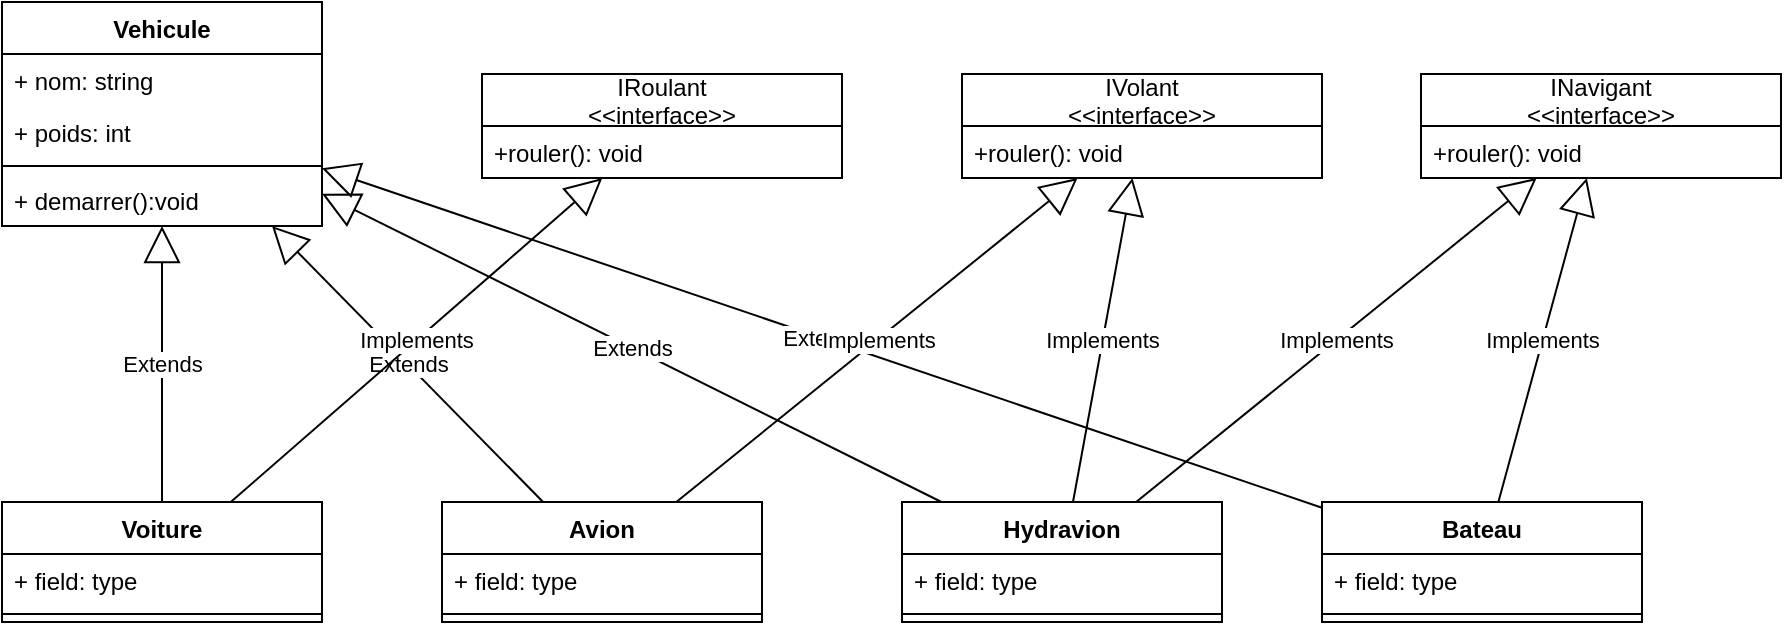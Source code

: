 <mxfile version="13.3.5" type="device"><diagram id="Wcb6A0KPfsncGAN8k73m" name="Page-1"><mxGraphModel dx="1024" dy="1692" grid="1" gridSize="10" guides="1" tooltips="1" connect="1" arrows="1" fold="1" page="1" pageScale="1" pageWidth="850" pageHeight="1100" math="0" shadow="0"><root><mxCell id="0"/><mxCell id="1" parent="0"/><mxCell id="2" value="Voiture" style="swimlane;fontStyle=1;align=center;verticalAlign=top;childLayout=stackLayout;horizontal=1;startSize=26;horizontalStack=0;resizeParent=1;resizeParentMax=0;resizeLast=0;collapsible=1;marginBottom=0;" parent="1" vertex="1"><mxGeometry x="140" y="170" width="160" height="60" as="geometry"/></mxCell><mxCell id="3" value="+ field: type" style="text;strokeColor=none;fillColor=none;align=left;verticalAlign=top;spacingLeft=4;spacingRight=4;overflow=hidden;rotatable=0;points=[[0,0.5],[1,0.5]];portConstraint=eastwest;" parent="2" vertex="1"><mxGeometry y="26" width="160" height="26" as="geometry"/></mxCell><mxCell id="4" value="" style="line;strokeWidth=1;fillColor=none;align=left;verticalAlign=middle;spacingTop=-1;spacingLeft=3;spacingRight=3;rotatable=0;labelPosition=right;points=[];portConstraint=eastwest;" parent="2" vertex="1"><mxGeometry y="52" width="160" height="8" as="geometry"/></mxCell><mxCell id="6" value="Avion" style="swimlane;fontStyle=1;align=center;verticalAlign=top;childLayout=stackLayout;horizontal=1;startSize=26;horizontalStack=0;resizeParent=1;resizeParentMax=0;resizeLast=0;collapsible=1;marginBottom=0;" parent="1" vertex="1"><mxGeometry x="360" y="170" width="160" height="60" as="geometry"/></mxCell><mxCell id="7" value="+ field: type" style="text;strokeColor=none;fillColor=none;align=left;verticalAlign=top;spacingLeft=4;spacingRight=4;overflow=hidden;rotatable=0;points=[[0,0.5],[1,0.5]];portConstraint=eastwest;" parent="6" vertex="1"><mxGeometry y="26" width="160" height="26" as="geometry"/></mxCell><mxCell id="8" value="" style="line;strokeWidth=1;fillColor=none;align=left;verticalAlign=middle;spacingTop=-1;spacingLeft=3;spacingRight=3;rotatable=0;labelPosition=right;points=[];portConstraint=eastwest;" parent="6" vertex="1"><mxGeometry y="52" width="160" height="8" as="geometry"/></mxCell><mxCell id="10" value="Hydravion" style="swimlane;fontStyle=1;align=center;verticalAlign=top;childLayout=stackLayout;horizontal=1;startSize=26;horizontalStack=0;resizeParent=1;resizeParentMax=0;resizeLast=0;collapsible=1;marginBottom=0;" parent="1" vertex="1"><mxGeometry x="590" y="170" width="160" height="60" as="geometry"/></mxCell><mxCell id="11" value="+ field: type" style="text;strokeColor=none;fillColor=none;align=left;verticalAlign=top;spacingLeft=4;spacingRight=4;overflow=hidden;rotatable=0;points=[[0,0.5],[1,0.5]];portConstraint=eastwest;" parent="10" vertex="1"><mxGeometry y="26" width="160" height="26" as="geometry"/></mxCell><mxCell id="12" value="" style="line;strokeWidth=1;fillColor=none;align=left;verticalAlign=middle;spacingTop=-1;spacingLeft=3;spacingRight=3;rotatable=0;labelPosition=right;points=[];portConstraint=eastwest;" parent="10" vertex="1"><mxGeometry y="52" width="160" height="8" as="geometry"/></mxCell><mxCell id="14" value="Bateau" style="swimlane;fontStyle=1;align=center;verticalAlign=top;childLayout=stackLayout;horizontal=1;startSize=26;horizontalStack=0;resizeParent=1;resizeParentMax=0;resizeLast=0;collapsible=1;marginBottom=0;" parent="1" vertex="1"><mxGeometry x="800" y="170" width="160" height="60" as="geometry"/></mxCell><mxCell id="15" value="+ field: type" style="text;strokeColor=none;fillColor=none;align=left;verticalAlign=top;spacingLeft=4;spacingRight=4;overflow=hidden;rotatable=0;points=[[0,0.5],[1,0.5]];portConstraint=eastwest;" parent="14" vertex="1"><mxGeometry y="26" width="160" height="26" as="geometry"/></mxCell><mxCell id="16" value="" style="line;strokeWidth=1;fillColor=none;align=left;verticalAlign=middle;spacingTop=-1;spacingLeft=3;spacingRight=3;rotatable=0;labelPosition=right;points=[];portConstraint=eastwest;" parent="14" vertex="1"><mxGeometry y="52" width="160" height="8" as="geometry"/></mxCell><mxCell id="39" value="IRoulant &#10;&lt;&lt;interface&gt;&gt;" style="swimlane;fontStyle=0;childLayout=stackLayout;horizontal=1;startSize=26;fillColor=none;horizontalStack=0;resizeParent=1;resizeParentMax=0;resizeLast=0;collapsible=1;marginBottom=0;" parent="1" vertex="1"><mxGeometry x="380" y="-44" width="180" height="52" as="geometry"/></mxCell><mxCell id="40" value="+rouler(): void" style="text;strokeColor=none;fillColor=none;align=left;verticalAlign=top;spacingLeft=4;spacingRight=4;overflow=hidden;rotatable=0;points=[[0,0.5],[1,0.5]];portConstraint=eastwest;" parent="39" vertex="1"><mxGeometry y="26" width="180" height="26" as="geometry"/></mxCell><mxCell id="44" value="IVolant&#10;&lt;&lt;interface&gt;&gt;" style="swimlane;fontStyle=0;childLayout=stackLayout;horizontal=1;startSize=26;fillColor=none;horizontalStack=0;resizeParent=1;resizeParentMax=0;resizeLast=0;collapsible=1;marginBottom=0;" parent="1" vertex="1"><mxGeometry x="620" y="-44" width="180" height="52" as="geometry"/></mxCell><mxCell id="45" value="+rouler(): void" style="text;strokeColor=none;fillColor=none;align=left;verticalAlign=top;spacingLeft=4;spacingRight=4;overflow=hidden;rotatable=0;points=[[0,0.5],[1,0.5]];portConstraint=eastwest;" parent="44" vertex="1"><mxGeometry y="26" width="180" height="26" as="geometry"/></mxCell><mxCell id="46" value="INavigant&#10;&lt;&lt;interface&gt;&gt;" style="swimlane;fontStyle=0;childLayout=stackLayout;horizontal=1;startSize=26;fillColor=none;horizontalStack=0;resizeParent=1;resizeParentMax=0;resizeLast=0;collapsible=1;marginBottom=0;" parent="1" vertex="1"><mxGeometry x="849.5" y="-44" width="180" height="52" as="geometry"/></mxCell><mxCell id="47" value="+rouler(): void" style="text;strokeColor=none;fillColor=none;align=left;verticalAlign=top;spacingLeft=4;spacingRight=4;overflow=hidden;rotatable=0;points=[[0,0.5],[1,0.5]];portConstraint=eastwest;" parent="46" vertex="1"><mxGeometry y="26" width="180" height="26" as="geometry"/></mxCell><mxCell id="49" value="Extends" style="endArrow=block;endSize=16;endFill=0;html=1;" parent="1" source="2" target="Pl_jg1CBk8mUpJBevVnC-69" edge="1"><mxGeometry width="160" relative="1" as="geometry"><mxPoint x="180" y="110" as="sourcePoint"/><mxPoint x="215.915" y="8" as="targetPoint"/></mxGeometry></mxCell><mxCell id="50" value="Extends" style="endArrow=block;endSize=16;endFill=0;html=1;" parent="1" source="6" target="Pl_jg1CBk8mUpJBevVnC-69" edge="1"><mxGeometry width="160" relative="1" as="geometry"><mxPoint x="233.723" y="180" as="sourcePoint"/><mxPoint x="256.17" y="8" as="targetPoint"/></mxGeometry></mxCell><mxCell id="51" value="Extends" style="endArrow=block;endSize=16;endFill=0;html=1;" parent="1" source="10" target="Pl_jg1CBk8mUpJBevVnC-69" edge="1"><mxGeometry width="160" relative="1" as="geometry"><mxPoint x="412.771" y="180" as="sourcePoint"/><mxPoint x="298.255" y="8" as="targetPoint"/></mxGeometry></mxCell><mxCell id="52" value="Extends" style="endArrow=block;endSize=16;endFill=0;html=1;" parent="1" source="14" target="Pl_jg1CBk8mUpJBevVnC-69" edge="1"><mxGeometry width="160" relative="1" as="geometry"><mxPoint x="600" y="180.023" as="sourcePoint"/><mxPoint x="300" y="-4.962" as="targetPoint"/></mxGeometry></mxCell><mxCell id="54" value="Implements" style="endArrow=block;endSize=16;endFill=0;html=1;" parent="1" source="2" target="39" edge="1"><mxGeometry width="160" relative="1" as="geometry"><mxPoint x="810" y="194.125" as="sourcePoint"/><mxPoint x="330" y="20.875" as="targetPoint"/></mxGeometry></mxCell><mxCell id="55" value="Implements" style="endArrow=block;endSize=16;endFill=0;html=1;" parent="1" source="10" target="44" edge="1"><mxGeometry width="160" relative="1" as="geometry"><mxPoint x="276.537" y="180" as="sourcePoint"/><mxPoint x="451.861" y="18" as="targetPoint"/></mxGeometry></mxCell><mxCell id="56" value="Implements" style="endArrow=block;endSize=16;endFill=0;html=1;" parent="1" source="6" target="44" edge="1"><mxGeometry width="160" relative="1" as="geometry"><mxPoint x="687.446" y="180" as="sourcePoint"/><mxPoint x="715.498" y="18" as="targetPoint"/></mxGeometry></mxCell><mxCell id="59" value="Implements" style="endArrow=block;endSize=16;endFill=0;html=1;" parent="1" source="10" target="46" edge="1"><mxGeometry width="160" relative="1" as="geometry"><mxPoint x="687.446" y="180" as="sourcePoint"/><mxPoint x="715.498" y="18" as="targetPoint"/></mxGeometry></mxCell><mxCell id="60" value="Implements" style="endArrow=block;endSize=16;endFill=0;html=1;" parent="1" source="14" target="46" edge="1"><mxGeometry width="160" relative="1" as="geometry"><mxPoint x="730.167" y="180" as="sourcePoint"/><mxPoint x="919.167" y="18" as="targetPoint"/></mxGeometry></mxCell><mxCell id="Pl_jg1CBk8mUpJBevVnC-69" value="Vehicule" style="swimlane;fontStyle=1;align=center;verticalAlign=top;childLayout=stackLayout;horizontal=1;startSize=26;horizontalStack=0;resizeParent=1;resizeParentMax=0;resizeLast=0;collapsible=1;marginBottom=0;" vertex="1" parent="1"><mxGeometry x="140" y="-80" width="160" height="112" as="geometry"/></mxCell><mxCell id="Pl_jg1CBk8mUpJBevVnC-70" value="+ nom: string" style="text;strokeColor=none;fillColor=none;align=left;verticalAlign=top;spacingLeft=4;spacingRight=4;overflow=hidden;rotatable=0;points=[[0,0.5],[1,0.5]];portConstraint=eastwest;" vertex="1" parent="Pl_jg1CBk8mUpJBevVnC-69"><mxGeometry y="26" width="160" height="26" as="geometry"/></mxCell><mxCell id="Pl_jg1CBk8mUpJBevVnC-73" value="+ poids: int" style="text;strokeColor=none;fillColor=none;align=left;verticalAlign=top;spacingLeft=4;spacingRight=4;overflow=hidden;rotatable=0;points=[[0,0.5],[1,0.5]];portConstraint=eastwest;" vertex="1" parent="Pl_jg1CBk8mUpJBevVnC-69"><mxGeometry y="52" width="160" height="26" as="geometry"/></mxCell><mxCell id="Pl_jg1CBk8mUpJBevVnC-71" value="" style="line;strokeWidth=1;fillColor=none;align=left;verticalAlign=middle;spacingTop=-1;spacingLeft=3;spacingRight=3;rotatable=0;labelPosition=right;points=[];portConstraint=eastwest;" vertex="1" parent="Pl_jg1CBk8mUpJBevVnC-69"><mxGeometry y="78" width="160" height="8" as="geometry"/></mxCell><mxCell id="Pl_jg1CBk8mUpJBevVnC-72" value="+ demarrer():void" style="text;strokeColor=none;fillColor=none;align=left;verticalAlign=top;spacingLeft=4;spacingRight=4;overflow=hidden;rotatable=0;points=[[0,0.5],[1,0.5]];portConstraint=eastwest;" vertex="1" parent="Pl_jg1CBk8mUpJBevVnC-69"><mxGeometry y="86" width="160" height="26" as="geometry"/></mxCell></root></mxGraphModel></diagram></mxfile>